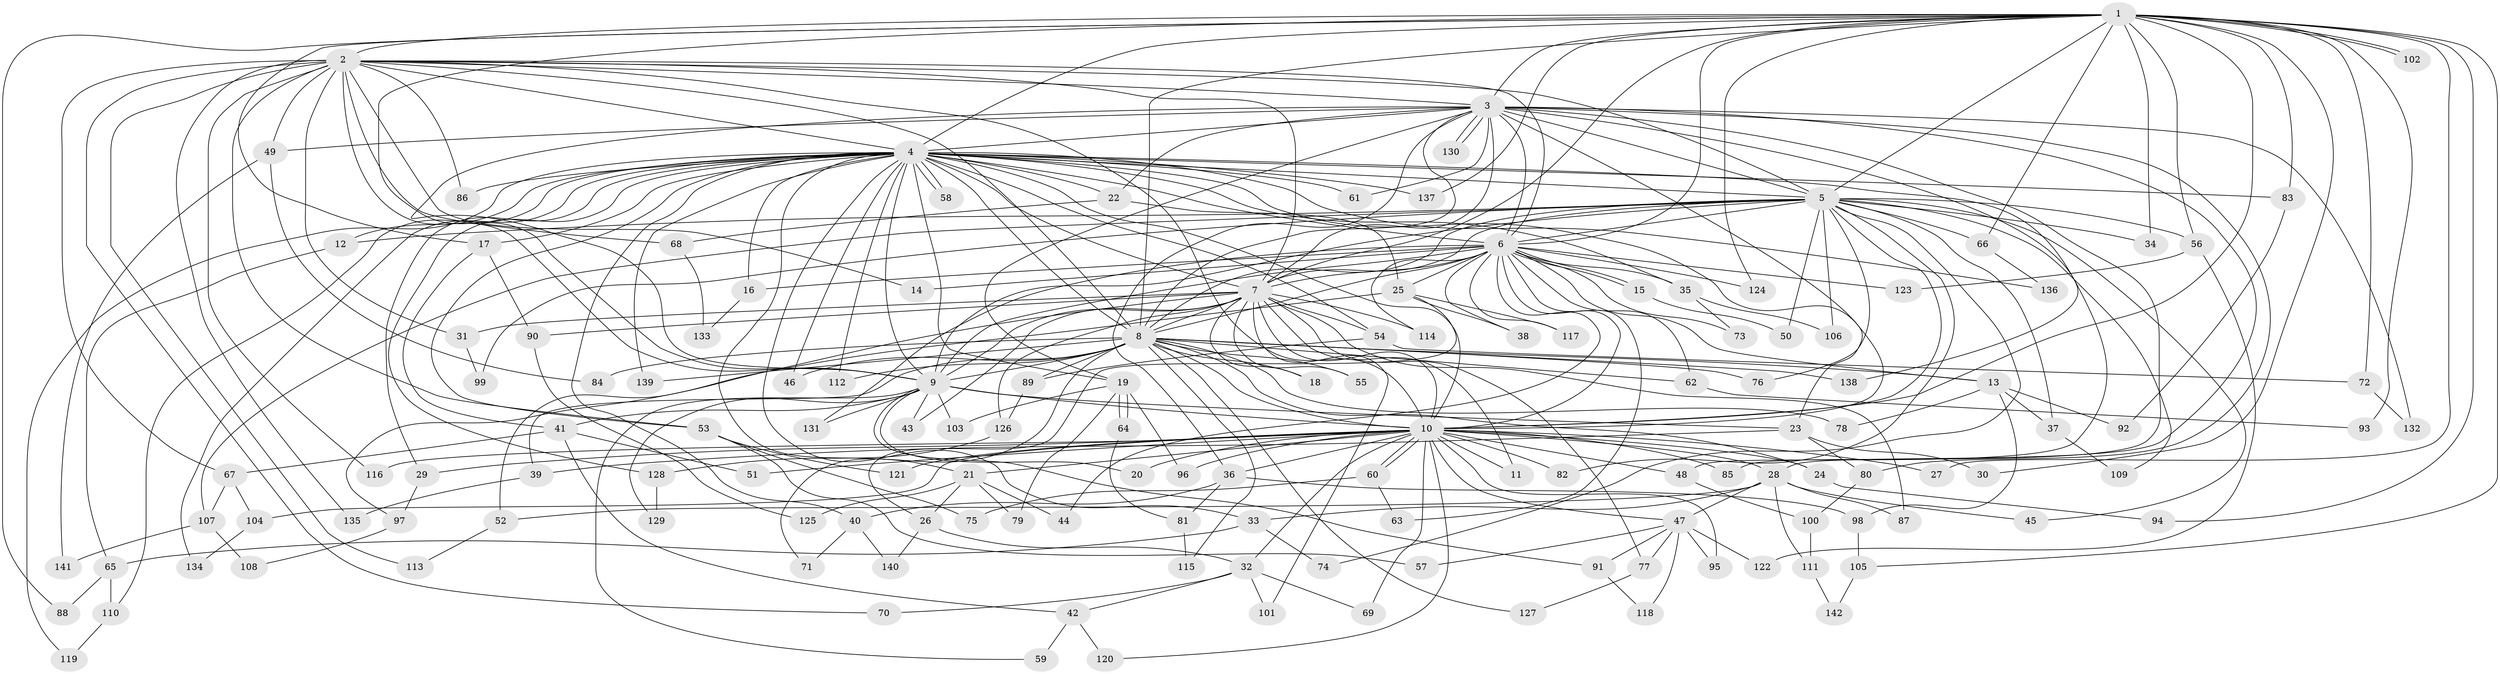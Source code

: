 // Generated by graph-tools (version 1.1) at 2025/49/03/09/25 03:49:31]
// undirected, 142 vertices, 309 edges
graph export_dot {
graph [start="1"]
  node [color=gray90,style=filled];
  1;
  2;
  3;
  4;
  5;
  6;
  7;
  8;
  9;
  10;
  11;
  12;
  13;
  14;
  15;
  16;
  17;
  18;
  19;
  20;
  21;
  22;
  23;
  24;
  25;
  26;
  27;
  28;
  29;
  30;
  31;
  32;
  33;
  34;
  35;
  36;
  37;
  38;
  39;
  40;
  41;
  42;
  43;
  44;
  45;
  46;
  47;
  48;
  49;
  50;
  51;
  52;
  53;
  54;
  55;
  56;
  57;
  58;
  59;
  60;
  61;
  62;
  63;
  64;
  65;
  66;
  67;
  68;
  69;
  70;
  71;
  72;
  73;
  74;
  75;
  76;
  77;
  78;
  79;
  80;
  81;
  82;
  83;
  84;
  85;
  86;
  87;
  88;
  89;
  90;
  91;
  92;
  93;
  94;
  95;
  96;
  97;
  98;
  99;
  100;
  101;
  102;
  103;
  104;
  105;
  106;
  107;
  108;
  109;
  110;
  111;
  112;
  113;
  114;
  115;
  116;
  117;
  118;
  119;
  120;
  121;
  122;
  123;
  124;
  125;
  126;
  127;
  128;
  129;
  130;
  131;
  132;
  133;
  134;
  135;
  136;
  137;
  138;
  139;
  140;
  141;
  142;
  1 -- 2;
  1 -- 3;
  1 -- 4;
  1 -- 5;
  1 -- 6;
  1 -- 7;
  1 -- 8;
  1 -- 9;
  1 -- 10;
  1 -- 17;
  1 -- 27;
  1 -- 30;
  1 -- 34;
  1 -- 56;
  1 -- 66;
  1 -- 72;
  1 -- 83;
  1 -- 88;
  1 -- 93;
  1 -- 94;
  1 -- 102;
  1 -- 102;
  1 -- 105;
  1 -- 124;
  1 -- 137;
  2 -- 3;
  2 -- 4;
  2 -- 5;
  2 -- 6;
  2 -- 7;
  2 -- 8;
  2 -- 9;
  2 -- 10;
  2 -- 14;
  2 -- 31;
  2 -- 49;
  2 -- 53;
  2 -- 67;
  2 -- 68;
  2 -- 70;
  2 -- 86;
  2 -- 113;
  2 -- 116;
  2 -- 135;
  3 -- 4;
  3 -- 5;
  3 -- 6;
  3 -- 7;
  3 -- 8;
  3 -- 9;
  3 -- 10;
  3 -- 19;
  3 -- 22;
  3 -- 28;
  3 -- 36;
  3 -- 49;
  3 -- 61;
  3 -- 80;
  3 -- 85;
  3 -- 130;
  3 -- 130;
  3 -- 132;
  3 -- 138;
  4 -- 5;
  4 -- 6;
  4 -- 7;
  4 -- 8;
  4 -- 9;
  4 -- 10;
  4 -- 12;
  4 -- 16;
  4 -- 17;
  4 -- 19;
  4 -- 21;
  4 -- 22;
  4 -- 23;
  4 -- 29;
  4 -- 33;
  4 -- 35;
  4 -- 40;
  4 -- 46;
  4 -- 48;
  4 -- 53;
  4 -- 54;
  4 -- 58;
  4 -- 58;
  4 -- 61;
  4 -- 83;
  4 -- 86;
  4 -- 110;
  4 -- 112;
  4 -- 119;
  4 -- 128;
  4 -- 134;
  4 -- 136;
  4 -- 137;
  4 -- 139;
  5 -- 6;
  5 -- 7;
  5 -- 8;
  5 -- 9;
  5 -- 10;
  5 -- 12;
  5 -- 34;
  5 -- 37;
  5 -- 45;
  5 -- 50;
  5 -- 56;
  5 -- 66;
  5 -- 74;
  5 -- 76;
  5 -- 82;
  5 -- 99;
  5 -- 106;
  5 -- 107;
  5 -- 109;
  6 -- 7;
  6 -- 8;
  6 -- 9;
  6 -- 10;
  6 -- 13;
  6 -- 14;
  6 -- 15;
  6 -- 15;
  6 -- 16;
  6 -- 25;
  6 -- 35;
  6 -- 38;
  6 -- 44;
  6 -- 62;
  6 -- 63;
  6 -- 73;
  6 -- 114;
  6 -- 117;
  6 -- 123;
  6 -- 124;
  6 -- 131;
  7 -- 8;
  7 -- 9;
  7 -- 10;
  7 -- 11;
  7 -- 18;
  7 -- 31;
  7 -- 43;
  7 -- 52;
  7 -- 54;
  7 -- 55;
  7 -- 77;
  7 -- 87;
  7 -- 90;
  7 -- 101;
  7 -- 114;
  7 -- 126;
  8 -- 9;
  8 -- 10;
  8 -- 13;
  8 -- 18;
  8 -- 24;
  8 -- 39;
  8 -- 46;
  8 -- 55;
  8 -- 62;
  8 -- 71;
  8 -- 76;
  8 -- 78;
  8 -- 84;
  8 -- 89;
  8 -- 112;
  8 -- 115;
  8 -- 127;
  8 -- 138;
  8 -- 139;
  9 -- 10;
  9 -- 20;
  9 -- 23;
  9 -- 41;
  9 -- 43;
  9 -- 59;
  9 -- 91;
  9 -- 103;
  9 -- 129;
  9 -- 131;
  10 -- 11;
  10 -- 20;
  10 -- 21;
  10 -- 24;
  10 -- 27;
  10 -- 28;
  10 -- 29;
  10 -- 32;
  10 -- 36;
  10 -- 47;
  10 -- 48;
  10 -- 51;
  10 -- 60;
  10 -- 60;
  10 -- 69;
  10 -- 82;
  10 -- 85;
  10 -- 95;
  10 -- 96;
  10 -- 104;
  10 -- 116;
  10 -- 120;
  10 -- 121;
  12 -- 65;
  13 -- 37;
  13 -- 78;
  13 -- 92;
  13 -- 98;
  15 -- 50;
  16 -- 133;
  17 -- 41;
  17 -- 90;
  19 -- 64;
  19 -- 64;
  19 -- 79;
  19 -- 96;
  19 -- 103;
  21 -- 26;
  21 -- 44;
  21 -- 79;
  21 -- 125;
  22 -- 25;
  22 -- 68;
  23 -- 30;
  23 -- 39;
  23 -- 80;
  24 -- 94;
  25 -- 26;
  25 -- 38;
  25 -- 97;
  25 -- 117;
  26 -- 32;
  26 -- 140;
  28 -- 33;
  28 -- 45;
  28 -- 47;
  28 -- 52;
  28 -- 87;
  28 -- 111;
  29 -- 97;
  31 -- 99;
  32 -- 42;
  32 -- 69;
  32 -- 70;
  32 -- 101;
  33 -- 65;
  33 -- 74;
  35 -- 73;
  35 -- 106;
  36 -- 40;
  36 -- 81;
  36 -- 98;
  37 -- 109;
  39 -- 135;
  40 -- 71;
  40 -- 140;
  41 -- 42;
  41 -- 51;
  41 -- 67;
  42 -- 59;
  42 -- 120;
  47 -- 57;
  47 -- 77;
  47 -- 91;
  47 -- 95;
  47 -- 118;
  47 -- 122;
  48 -- 100;
  49 -- 84;
  49 -- 141;
  52 -- 113;
  53 -- 57;
  53 -- 75;
  53 -- 121;
  54 -- 72;
  54 -- 89;
  56 -- 122;
  56 -- 123;
  60 -- 63;
  60 -- 75;
  62 -- 93;
  64 -- 81;
  65 -- 88;
  65 -- 110;
  66 -- 136;
  67 -- 104;
  67 -- 107;
  68 -- 133;
  72 -- 132;
  77 -- 127;
  80 -- 100;
  81 -- 115;
  83 -- 92;
  89 -- 126;
  90 -- 125;
  91 -- 118;
  97 -- 108;
  98 -- 105;
  100 -- 111;
  104 -- 134;
  105 -- 142;
  107 -- 108;
  107 -- 141;
  110 -- 119;
  111 -- 142;
  126 -- 128;
  128 -- 129;
}
